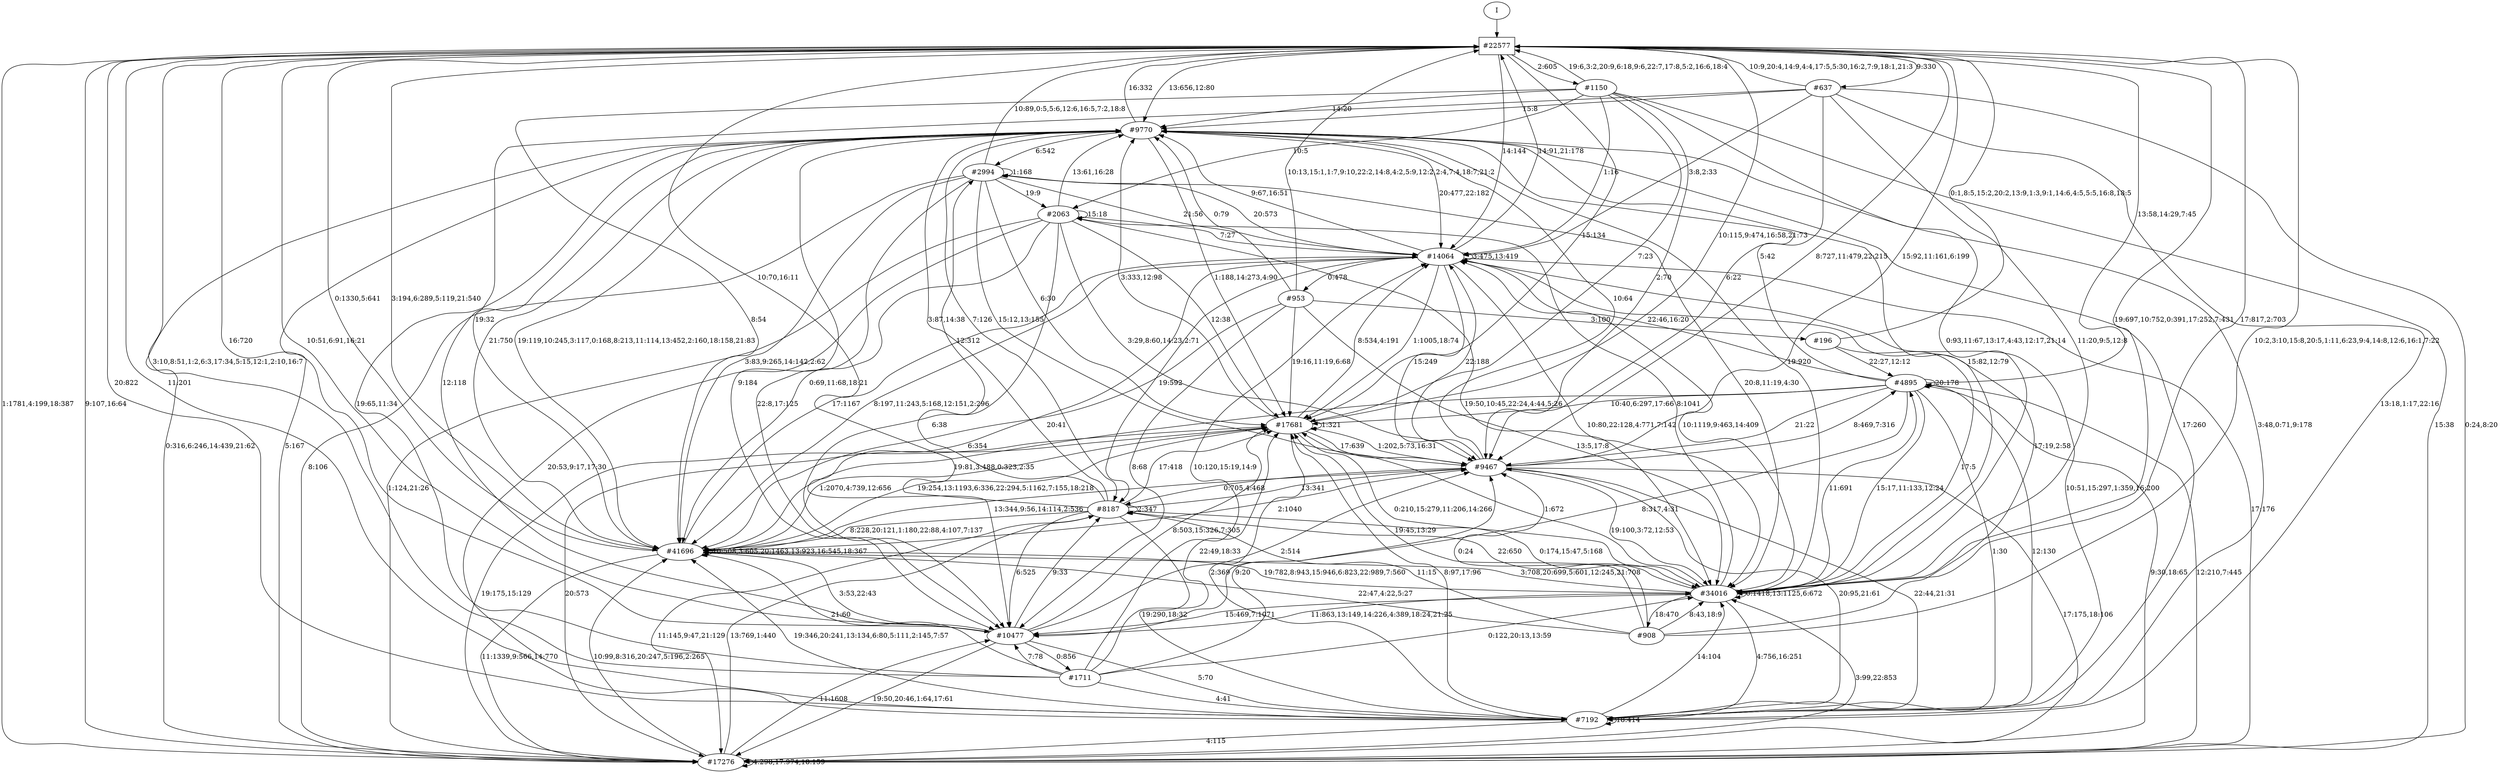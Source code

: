 // produced with flexfringe from git commitd1cf04ada0831d0605a3651971ef9a02091d8823
// dfasat/flexfringe -h=alergia -d=alergia_data -o=experiments/flexfringe_pautomac_study/flexfringe_data/exp48_n100_p0_01dfa -n=100 -p=0.01 /Users/nicholasrenninger/Google Drive/Grad School/specification learning/code/DPFA_DTS_product_experiment/dfasatInvestigations/experiments/flexfringe_pautomac_study/flexfringe_data/flexfringe_pautomac_study_train 
digraph DFA {
	0 [label="root" shape=box];
		I -> 0;
	0 [ label="#22577"  ];
		0 -> 12 [label="13:656,12:80"  ];
		0 -> 24 [label="1:1781,4:199,18:387"  ];
		0 -> 45 [label="20:822"  ];
		0 -> 88 [label="16:720"  ];
		0 -> 136 [label="19:697,10:752,0:391,17:252,7:431"  ];
		0 -> 173 [label="3:194,6:289,5:119,21:540"  ];
		0 -> 318 [label="8:727,11:479,22:215"  ];
		0 -> 554 [label="9:330"  ];
		0 -> 916 [label="2:605"  ];
		0 -> 1227 [label="15:134"  ];
		0 -> 2690 [label="14:144"  ];
	136 [ label="#34016"  ];
		136 -> 0 [label="17:817,2:703"  ];
		136 -> 12 [label="19:920"  ];
		136 -> 45 [label="4:756,16:251"  ];
		136 -> 88 [label="15:469,7:1071"  ];
		136 -> 136 [label="0:1418,13:1125,6:672"  ];
		136 -> 173 [label="3:708,20:699,5:601,12:245,21:708"  ];
		136 -> 495 [label="11:691"  ];
		136 -> 709 [label="22:650"  ];
		136 -> 1227 [label="1:672"  ];
		136 -> 2690 [label="10:1119,9:463,14:409"  ];
		136 -> 10634 [label="18:470"  ];
		136 -> 11958 [label="8:1041"  ];
	2690 [ label="#14064"  ];
		2690 -> 0 [label="14:91,21:178"  ];
		2690 -> 12 [label="9:67,16:51"  ];
		2690 -> 13 [label="20:573"  ];
		2690 -> 24 [label="17:176"  ];
		2690 -> 88 [label="6:354"  ];
		2690 -> 136 [label="10:80,22:128,4:771,7:142"  ];
		2690 -> 173 [label="8:197,11:243,5:168,12:151,2:296"  ];
		2690 -> 318 [label="15:249"  ];
		2690 -> 709 [label="19:592"  ];
		2690 -> 1227 [label="1:1005,18:74"  ];
		2690 -> 2690 [label="3:475,13:419"  ];
		2690 -> 2691 [label="0:478"  ];
	2691 [ label="#953"  ];
		2691 -> 0 [label="10:13,15:1,1:7,9:10,22:2,14:8,4:2,5:9,12:2,2:4,7:4,18:7,21:2"  ];
		2691 -> 12 [label="0:79"  ];
		2691 -> 88 [label="8:68"  ];
		2691 -> 136 [label="13:5,17:8"  ];
		2691 -> 173 [label="20:41"  ];
		2691 -> 1227 [label="19:16,11:19,6:68"  ];
		2691 -> 68903 [label="3:100"  ];
	68903 [ label="#196"  ];
		68903 -> 0 [label="0:1,8:5,15:2,20:2,13:9,1:3,9:1,14:6,4:5,5:5,16:8,18:5"  ];
		68903 -> 136 [label="17:5"  ];
		68903 -> 495 [label="22:27,12:12"  ];
	11958 [ label="#2063"  ];
		11958 -> 12 [label="13:61,16:28"  ];
		11958 -> 24 [label="1:124,21:26"  ];
		11958 -> 45 [label="20:53,9:17,17:30"  ];
		11958 -> 88 [label="6:38"  ];
		11958 -> 136 [label="19:50,10:45,22:24,4:44,5:26"  ];
		11958 -> 173 [label="0:69,11:68,18:21"  ];
		11958 -> 318 [label="3:29,8:60,14:23,2:71"  ];
		11958 -> 1227 [label="12:38"  ];
		11958 -> 2690 [label="7:27"  ];
		11958 -> 11958 [label="15:18"  ];
	10634 [ label="#908"  ];
		10634 -> 0 [label="10:2,3:10,15:8,20:5,1:11,6:23,9:4,14:8,12:6,16:1,7:22"  ];
		10634 -> 136 [label="8:43,18:9"  ];
		10634 -> 173 [label="22:47,4:22,5:27"  ];
		10634 -> 318 [label="0:24"  ];
		10634 -> 709 [label="11:15"  ];
		10634 -> 1227 [label="19:45,13:29"  ];
		10634 -> 2690 [label="17:19,2:58"  ];
	318 [ label="#9467"  ];
		318 -> 0 [label="15:92,11:161,6:199"  ];
		318 -> 12 [label="10:64"  ];
		318 -> 24 [label="17:175,18:106"  ];
		318 -> 45 [label="20:95,21:61"  ];
		318 -> 136 [label="19:100,3:72,12:53"  ];
		318 -> 173 [label="13:344,9:56,14:114,2:536"  ];
		318 -> 495 [label="8:469,7:316"  ];
		318 -> 709 [label="0:705,4:468"  ];
		318 -> 1227 [label="1:202,5:73,16:31"  ];
		318 -> 2690 [label="22:188"  ];
	45 [ label="#7192"  ];
		45 -> 0 [label="11:201"  ];
		45 -> 12 [label="3:48,0:71,9:178"  ];
		45 -> 24 [label="4:115"  ];
		45 -> 45 [label="18:414"  ];
		45 -> 136 [label="14:104"  ];
		45 -> 173 [label="19:346,20:241,13:134,6:80,5:111,2:145,7:57"  ];
		45 -> 318 [label="22:44,21:31"  ];
		45 -> 495 [label="12:130"  ];
		45 -> 1227 [label="8:97,17:96"  ];
		45 -> 2690 [label="10:51,15:297,1:359,16:200"  ];
	12 [ label="#9770"  ];
		12 -> 0 [label="16:332"  ];
		12 -> 13 [label="6:542"  ];
		12 -> 24 [label="5:167"  ];
		12 -> 45 [label="17:260"  ];
		12 -> 88 [label="9:184"  ];
		12 -> 136 [label="15:82,12:79"  ];
		12 -> 173 [label="19:119,10:245,3:117,0:168,8:213,11:114,13:452,2:160,18:158,21:83"  ];
		12 -> 709 [label="7:126"  ];
		12 -> 1227 [label="1:188,14:273,4:90"  ];
		12 -> 2690 [label="20:477,22:182"  ];
	13 [ label="#2994"  ];
		13 -> 0 [label="10:89,0:5,5:6,12:6,16:5,7:2,18:8"  ];
		13 -> 13 [label="1:168"  ];
		13 -> 24 [label="8:106"  ];
		13 -> 88 [label="22:8,17:125"  ];
		13 -> 136 [label="20:8,11:19,4:30"  ];
		13 -> 173 [label="3:83,9:265,14:142,2:62"  ];
		13 -> 318 [label="15:12,13:155"  ];
		13 -> 1227 [label="6:30"  ];
		13 -> 2690 [label="21:56"  ];
		13 -> 11958 [label="19:9"  ];
	24 [ label="#17276"  ];
		24 -> 0 [label="9:107,16:64"  ];
		24 -> 12 [label="0:316,6:246,14:439,21:62"  ];
		24 -> 24 [label="4:298,17:974,18:159"  ];
		24 -> 88 [label="11:1608"  ];
		24 -> 136 [label="3:99,22:853"  ];
		24 -> 173 [label="10:99,8:316,20:247,5:196,2:265"  ];
		24 -> 495 [label="12:210,7:445"  ];
		24 -> 709 [label="13:769,1:440"  ];
		24 -> 1227 [label="19:175,15:129"  ];
	709 [ label="#8187"  ];
		709 -> 0 [label="10:70,16:11"  ];
		709 -> 12 [label="3:87,14:38"  ];
		709 -> 13 [label="12:312"  ];
		709 -> 24 [label="11:145,9:47,21:129"  ];
		709 -> 45 [label="19:290,18:32"  ];
		709 -> 88 [label="6:525"  ];
		709 -> 136 [label="0:174,15:47,5:168"  ];
		709 -> 173 [label="8:228,20:121,1:180,22:88,4:107,7:137"  ];
		709 -> 318 [label="13:341"  ];
		709 -> 709 [label="2:347"  ];
		709 -> 1227 [label="17:418"  ];
	495 [ label="#4895"  ];
		495 -> 0 [label="13:58,14:29,7:45"  ];
		495 -> 12 [label="5:42"  ];
		495 -> 24 [label="9:30,18:65"  ];
		495 -> 45 [label="1:30"  ];
		495 -> 88 [label="8:317,4:31"  ];
		495 -> 136 [label="15:17,11:133,12:24"  ];
		495 -> 173 [label="19:81,3:488,0:323,2:35"  ];
		495 -> 318 [label="21:22"  ];
		495 -> 495 [label="20:178"  ];
		495 -> 1227 [label="10:40,6:297,17:66"  ];
		495 -> 2690 [label="22:46,16:20"  ];
	554 [ label="#637"  ];
		554 -> 0 [label="10:9,20:4,14:9,4:4,17:5,5:30,16:2,7:9,18:1,21:3"  ];
		554 -> 12 [label="15:8"  ];
		554 -> 24 [label="0:24,8:20"  ];
		554 -> 45 [label="13:18,1:17,22:16"  ];
		554 -> 136 [label="11:20,9:5,12:8"  ];
		554 -> 173 [label="19:32"  ];
		554 -> 318 [label="6:22"  ];
		554 -> 2690 [label="3:8,2:33"  ];
	916 [ label="#1150"  ];
		916 -> 0 [label="19:6,3:2,20:9,6:18,9:6,22:7,17:8,5:2,16:6,18:4"  ];
		916 -> 12 [label="14:20"  ];
		916 -> 24 [label="15:38"  ];
		916 -> 136 [label="0:93,11:67,13:17,4:43,12:17,21:14"  ];
		916 -> 173 [label="8:54"  ];
		916 -> 318 [label="2:70"  ];
		916 -> 1227 [label="7:23"  ];
		916 -> 2690 [label="1:16"  ];
		916 -> 11958 [label="10:5"  ];
	88 [ label="#10477"  ];
		88 -> 0 [label="10:51,6:91,16:21"  ];
		88 -> 12 [label="12:118"  ];
		88 -> 24 [label="19:50,20:46,1:64,17:61"  ];
		88 -> 45 [label="5:70"  ];
		88 -> 136 [label="11:863,13:149,14:226,4:389,18:24,21:25"  ];
		88 -> 173 [label="3:53,22:43"  ];
		88 -> 318 [label="2:514"  ];
		88 -> 709 [label="9:33"  ];
		88 -> 1227 [label="8:503,15:326,7:305"  ];
		88 -> 1734 [label="0:856"  ];
	1734 [ label="#1711"  ];
		1734 -> 0 [label="3:10,8:51,1:2,6:3,17:34,5:15,12:1,2:10,16:7"  ];
		1734 -> 12 [label="19:65,11:34"  ];
		1734 -> 45 [label="4:41"  ];
		1734 -> 88 [label="7:78"  ];
		1734 -> 136 [label="0:122,20:13,13:59"  ];
		1734 -> 173 [label="21:60"  ];
		1734 -> 318 [label="9:20"  ];
		1734 -> 1227 [label="22:49,18:33"  ];
		1734 -> 2690 [label="10:120,15:19,14:9"  ];
	1227 [ label="#17681"  ];
		1227 -> 0 [label="10:115,9:474,16:58,21:73"  ];
		1227 -> 12 [label="3:333,12:98"  ];
		1227 -> 24 [label="20:573"  ];
		1227 -> 45 [label="2:369"  ];
		1227 -> 136 [label="0:210,15:279,11:206,14:266"  ];
		1227 -> 173 [label="19:254,13:1193,6:336,22:294,5:1162,7:155,18:218"  ];
		1227 -> 318 [label="17:639"  ];
		1227 -> 1227 [label="1:321"  ];
		1227 -> 2690 [label="8:534,4:191"  ];
	173 [ label="#41696"  ];
		173 -> 0 [label="0:1330,5:641"  ];
		173 -> 12 [label="21:750"  ];
		173 -> 24 [label="11:1339,9:566,14:770"  ];
		173 -> 136 [label="19:782,8:943,15:946,6:823,22:989,7:560"  ];
		173 -> 173 [label="10:508,3:605,20:1463,13:923,16:545,18:367"  ];
		173 -> 318 [label="2:1040"  ];
		173 -> 1227 [label="1:2070,4:739,12:656"  ];
		173 -> 2690 [label="17:1167"  ];
}
